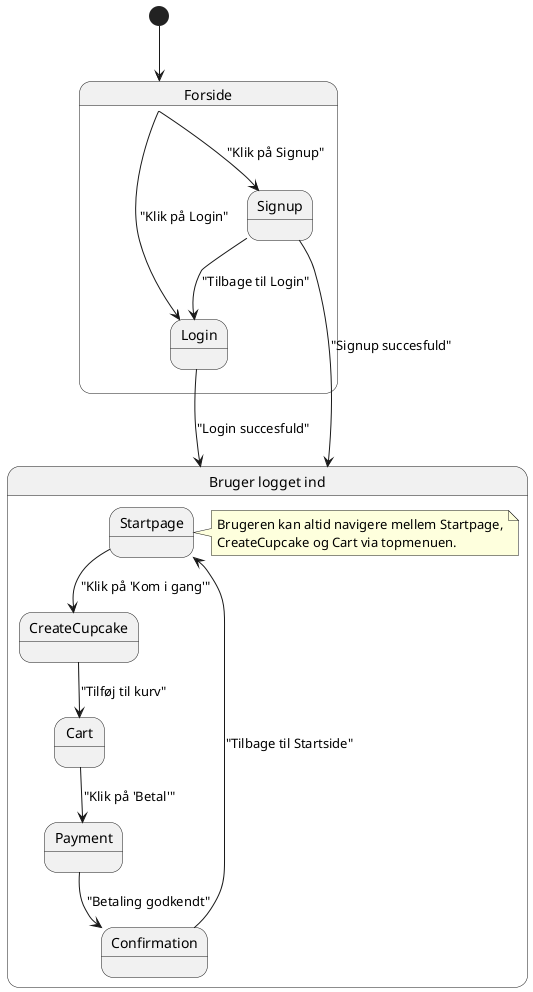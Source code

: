 @startuml
[*] --> Forside

state "Forside" as Forside {
    Forside --> Login : "Klik på Login"
    Forside --> Signup : "Klik på Signup"
}

Login --> LoggedIn : "Login succesfuld"
Signup --> Login : "Tilbage til Login"
Signup --> LoggedIn : "Signup succesfuld"

state "Bruger logget ind" as LoggedIn {
    Startpage --> CreateCupcake : "Klik på 'Kom i gang'"
    CreateCupcake --> Cart : "Tilføj til kurv"
    Cart --> Payment : "Klik på 'Betal'"
    Payment --> Confirmation : "Betaling godkendt"
    Confirmation --> Startpage : "Tilbage til Startside"

    note right of Startpage
    Brugeren kan altid navigere mellem Startpage,
    CreateCupcake og Cart via topmenuen.
    end note
}

@enduml
